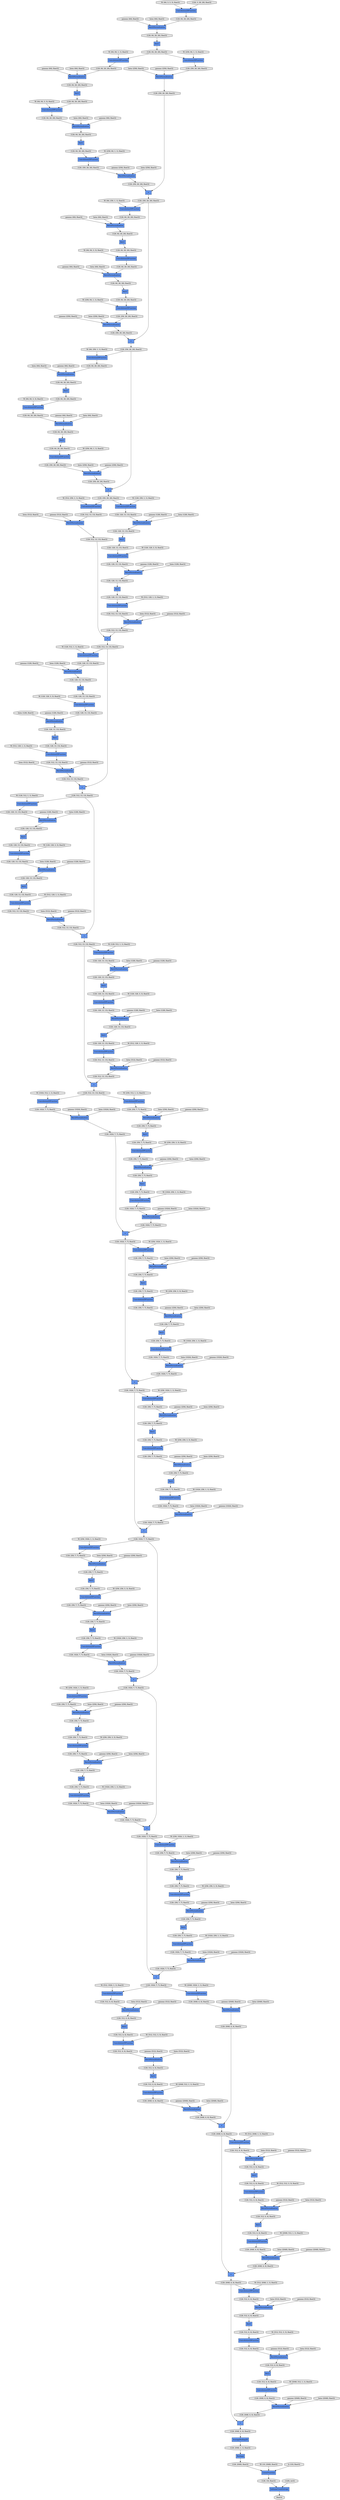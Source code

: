 digraph graphname{rankdir=TB;2992882516168 [label="beta: (512), float32",shape="octagon",fillcolor="#E0E0E0",style="filled"];2992938549512 [label="(128, 64, 26, 26), float32",shape="octagon",fillcolor="#E0E0E0",style="filled"];2992938549576 [label="Convolution2DFunction",shape="record",fillcolor="#6495ED",style="filled"];2992882516360 [label="gamma: (128), float32",shape="octagon",fillcolor="#E0E0E0",style="filled"];2992938680840 [label="(128, 128, 13, 13), float32",shape="octagon",fillcolor="#E0E0E0",style="filled"];2992938549768 [label="(128, 64, 26, 26), float32",shape="octagon",fillcolor="#E0E0E0",style="filled"];2992938680904 [label="_ + _",shape="record",fillcolor="#6495ED",style="filled"];2992938681096 [label="(128, 128, 13, 13), float32",shape="octagon",fillcolor="#E0E0E0",style="filled"];2992938550280 [label="(128, 256, 26, 26), float32",shape="octagon",fillcolor="#E0E0E0",style="filled"];2992938550344 [label="BatchNormalization",shape="record",fillcolor="#6495ED",style="filled"];2992938681480 [label="(128, 512, 13, 13), float32",shape="octagon",fillcolor="#E0E0E0",style="filled"];2992938681544 [label="BatchNormalization",shape="record",fillcolor="#6495ED",style="filled"];2992938681608 [label="AveragePooling2D",shape="record",fillcolor="#6495ED",style="filled"];2992882517256 [label="W: (512, 128, 1, 1), float32",shape="octagon",fillcolor="#E0E0E0",style="filled"];2992938550728 [label="Convolution2DFunction",shape="record",fillcolor="#6495ED",style="filled"];2992882714184 [label="beta: (512), float32",shape="octagon",fillcolor="#E0E0E0",style="filled"];2992882517576 [label="gamma: (512), float32",shape="octagon",fillcolor="#E0E0E0",style="filled"];2992938550856 [label="(128, 256, 26, 26), float32",shape="octagon",fillcolor="#E0E0E0",style="filled"];2992938682056 [label="(128, 512, 13, 13), float32",shape="octagon",fillcolor="#E0E0E0",style="filled"];2992882550472 [label="gamma: (64), float32",shape="octagon",fillcolor="#E0E0E0",style="filled"];2992938682248 [label="(128, 512, 13, 13), float32",shape="octagon",fillcolor="#E0E0E0",style="filled"];2992882550664 [label="W: (64, 256, 1, 1), float32",shape="octagon",fillcolor="#E0E0E0",style="filled"];2992938682376 [label="ReLU",shape="record",fillcolor="#6495ED",style="filled"];2992882714632 [label="W: (128, 512, 1, 1), float32",shape="octagon",fillcolor="#E0E0E0",style="filled"];2992938551304 [label="(128, 256, 26, 26), float32",shape="octagon",fillcolor="#E0E0E0",style="filled"];2992938551368 [label="BatchNormalization",shape="record",fillcolor="#6495ED",style="filled"];2992938682504 [label="(128, 256, 7, 7), float32",shape="octagon",fillcolor="#E0E0E0",style="filled"];2992882518152 [label="W: (128, 512, 1, 1), float32",shape="octagon",fillcolor="#E0E0E0",style="filled"];2992938551432 [label="_ + _",shape="record",fillcolor="#6495ED",style="filled"];2992938682568 [label="BatchNormalization",shape="record",fillcolor="#6495ED",style="filled"];2992882714952 [label="W: (128, 128, 3, 3), float32",shape="octagon",fillcolor="#E0E0E0",style="filled"];2992938682952 [label="Convolution2DFunction",shape="record",fillcolor="#6495ED",style="filled"];2992938551880 [label="(128, 256, 26, 26), float32",shape="octagon",fillcolor="#E0E0E0",style="filled"];2992938551944 [label="Convolution2DFunction",shape="record",fillcolor="#6495ED",style="filled"];2992938683080 [label="(128, 256, 7, 7), float32",shape="octagon",fillcolor="#E0E0E0",style="filled"];2992938552008 [label="ReLU",shape="record",fillcolor="#6495ED",style="filled"];2992938683144 [label="Convolution2DFunction",shape="record",fillcolor="#6495ED",style="filled"];2992882715400 [label="beta: (128), float32",shape="octagon",fillcolor="#E0E0E0",style="filled"];2992938683336 [label="(128, 256, 7, 7), float32",shape="octagon",fillcolor="#E0E0E0",style="filled"];2992882551752 [label="gamma: (64), float32",shape="octagon",fillcolor="#E0E0E0",style="filled"];2992882715720 [label="gamma: (128), float32",shape="octagon",fillcolor="#E0E0E0",style="filled"];2992882551880 [label="beta: (64), float32",shape="octagon",fillcolor="#E0E0E0",style="filled"];2992938552520 [label="BatchNormalization",shape="record",fillcolor="#6495ED",style="filled"];2992938552584 [label="(128, 256, 26, 26), float32",shape="octagon",fillcolor="#E0E0E0",style="filled"];2992882552136 [label="beta: (64), float32",shape="octagon",fillcolor="#E0E0E0",style="filled"];2992938552648 [label="(128, 64, 26, 26), float32",shape="octagon",fillcolor="#E0E0E0",style="filled"];2992938683784 [label="ReLU",shape="record",fillcolor="#6495ED",style="filled"];2992882552264 [label="W: (64, 64, 3, 3), float32",shape="octagon",fillcolor="#E0E0E0",style="filled"];2992938683912 [label="(128, 256, 7, 7), float32",shape="octagon",fillcolor="#E0E0E0",style="filled"];2992938683976 [label="BatchNormalization",shape="record",fillcolor="#6495ED",style="filled"];2992882519752 [label="beta: (128), float32",shape="octagon",fillcolor="#E0E0E0",style="filled"];2992938553032 [label="Convolution2DFunction",shape="record",fillcolor="#6495ED",style="filled"];2992938684168 [label="BatchNormalization",shape="record",fillcolor="#6495ED",style="filled"];2992938553160 [label="(128, 64, 26, 26), float32",shape="octagon",fillcolor="#E0E0E0",style="filled"];2992938553224 [label="Convolution2DFunction",shape="record",fillcolor="#6495ED",style="filled"];2992938619336 [label="(128, 128, 13, 13), float32",shape="octagon",fillcolor="#E0E0E0",style="filled"];2992938619400 [label="Convolution2DFunction",shape="record",fillcolor="#6495ED",style="filled"];2992882586184 [label="W: (10, 2048), float32",shape="octagon",fillcolor="#E0E0E0",style="filled"];2992882684488 [label="beta: (256), float32",shape="octagon",fillcolor="#E0E0E0",style="filled"];2992938619592 [label="(128, 128, 13, 13), float32",shape="octagon",fillcolor="#E0E0E0",style="filled"];2992882586824 [label="b: (10), float32",shape="octagon",fillcolor="#E0E0E0",style="filled"];2992882685128 [label="gamma: (256), float32",shape="octagon",fillcolor="#E0E0E0",style="filled"];2992938620104 [label="(128, 512, 13, 13), float32",shape="octagon",fillcolor="#E0E0E0",style="filled"];2992938620168 [label="BatchNormalization",shape="record",fillcolor="#6495ED",style="filled"];2992938620552 [label="Convolution2DFunction",shape="record",fillcolor="#6495ED",style="filled"];2992938620680 [label="(128, 512, 13, 13), float32",shape="octagon",fillcolor="#E0E0E0",style="filled"];2992882587528 [label="Convolution2DFunction",shape="record",fillcolor="#6495ED",style="filled"];2992938621000 [label="_ + _",shape="record",fillcolor="#6495ED",style="filled"];2992882686152 [label="W: (256, 256, 3, 3), float32",shape="octagon",fillcolor="#E0E0E0",style="filled"];2992938621128 [label="(128, 512, 13, 13), float32",shape="octagon",fillcolor="#E0E0E0",style="filled"];2992938621192 [label="BatchNormalization",shape="record",fillcolor="#6495ED",style="filled"];2992938621704 [label="(128, 512, 13, 13), float32",shape="octagon",fillcolor="#E0E0E0",style="filled"];2992938621896 [label="Convolution2DFunction",shape="record",fillcolor="#6495ED",style="filled"];2992938622088 [label="(128, 512, 13, 13), float32",shape="octagon",fillcolor="#E0E0E0",style="filled"];2992938622216 [label="ReLU",shape="record",fillcolor="#6495ED",style="filled"];2992882687368 [label="beta: (256), float32",shape="octagon",fillcolor="#E0E0E0",style="filled"];2992938622344 [label="(128, 128, 13, 13), float32",shape="octagon",fillcolor="#E0E0E0",style="filled"];2992882687432 [label="W: (1024, 256, 1, 1), float32",shape="octagon",fillcolor="#E0E0E0",style="filled"];2992938622408 [label="BatchNormalization",shape="record",fillcolor="#6495ED",style="filled"];2992938622792 [label="Convolution2DFunction",shape="record",fillcolor="#6495ED",style="filled"];2992938622920 [label="(128, 128, 13, 13), float32",shape="octagon",fillcolor="#E0E0E0",style="filled"];2992882622600 [label="gamma: (512), float32",shape="octagon",fillcolor="#E0E0E0",style="filled"];2992882622728 [label="gamma: (2048), float32",shape="octagon",fillcolor="#E0E0E0",style="filled"];2992938787208 [label="(128, 1024, 7, 7), float32",shape="octagon",fillcolor="#E0E0E0",style="filled"];2992882688456 [label="gamma: (256), float32",shape="octagon",fillcolor="#E0E0E0",style="filled"];2992882622984 [label="W: (512, 512, 3, 3), float32",shape="octagon",fillcolor="#E0E0E0",style="filled"];2992882688520 [label="W: (256, 256, 3, 3), float32",shape="octagon",fillcolor="#E0E0E0",style="filled"];2992882688776 [label="W: (256, 1024, 1, 1), float32",shape="octagon",fillcolor="#E0E0E0",style="filled"];2992935674632 [label="ReLU",shape="record",fillcolor="#6495ED",style="filled"];2992938787784 [label="(128, 1024, 7, 7), float32",shape="octagon",fillcolor="#E0E0E0",style="filled"];2992938787976 [label="(128, 1024, 7, 7), float32",shape="octagon",fillcolor="#E0E0E0",style="filled"];2992938788168 [label="ReLU",shape="record",fillcolor="#6495ED",style="filled"];2992938788296 [label="(128, 256, 7, 7), float32",shape="octagon",fillcolor="#E0E0E0",style="filled"];2992882689480 [label="gamma: (256), float32",shape="octagon",fillcolor="#E0E0E0",style="filled"];2992938788360 [label="BatchNormalization",shape="record",fillcolor="#6495ED",style="filled"];2992882624392 [label="beta: (512), float32",shape="octagon",fillcolor="#E0E0E0",style="filled"];2992938788744 [label="Convolution2DFunction",shape="record",fillcolor="#6495ED",style="filled"];2992938788872 [label="(128, 256, 7, 7), float32",shape="octagon",fillcolor="#E0E0E0",style="filled"];2992938788936 [label="Convolution2DFunction",shape="record",fillcolor="#6495ED",style="filled"];2992882624648 [label="W: (2048, 512, 1, 1), float32",shape="octagon",fillcolor="#E0E0E0",style="filled"];2992938789128 [label="(128, 256, 7, 7), float32",shape="octagon",fillcolor="#E0E0E0",style="filled"];2992882625032 [label="beta: (2048), float32",shape="octagon",fillcolor="#E0E0E0",style="filled"];2992938789448 [label="ReLU",shape="record",fillcolor="#6495ED",style="filled"];2992938789576 [label="(128, 256, 7, 7), float32",shape="octagon",fillcolor="#E0E0E0",style="filled"];2992938789640 [label="BatchNormalization",shape="record",fillcolor="#6495ED",style="filled"];2992882690824 [label="beta: (256), float32",shape="octagon",fillcolor="#E0E0E0",style="filled"];2992938790152 [label="(128, 256, 7, 7), float32",shape="octagon",fillcolor="#E0E0E0",style="filled"];2992938790216 [label="_ + _",shape="record",fillcolor="#6495ED",style="filled"];2992938790408 [label="(128, 256, 7, 7), float32",shape="octagon",fillcolor="#E0E0E0",style="filled"];2992938790792 [label="(128, 1024, 7, 7), float32",shape="octagon",fillcolor="#E0E0E0",style="filled"];2992938790856 [label="BatchNormalization",shape="record",fillcolor="#6495ED",style="filled"];2992938856584 [label="(128, 512, 4, 4), float32",shape="octagon",fillcolor="#E0E0E0",style="filled"];2992938594440 [label="ReLU",shape="record",fillcolor="#6495ED",style="filled"];2992938660104 [label="ReLU",shape="record",fillcolor="#6495ED",style="filled"];2992938594568 [label="(128, 64, 26, 26), float32",shape="octagon",fillcolor="#E0E0E0",style="filled"];2992882790728 [label="gamma: (64), float32",shape="octagon",fillcolor="#E0E0E0",style="filled"];2992938725768 [label="ReLU",shape="record",fillcolor="#6495ED",style="filled"];2992938660232 [label="(128, 128, 13, 13), float32",shape="octagon",fillcolor="#E0E0E0",style="filled"];2992938660296 [label="BatchNormalization",shape="record",fillcolor="#6495ED",style="filled"];2992882561480 [label="beta: (64), float32",shape="octagon",fillcolor="#E0E0E0",style="filled"];2992938856968 [label="(128, 2048, 4, 4), float32",shape="octagon",fillcolor="#E0E0E0",style="filled"];2992938725896 [label="(128, 256, 7, 7), float32",shape="octagon",fillcolor="#E0E0E0",style="filled"];2992882659912 [label="gamma: (256), float32",shape="octagon",fillcolor="#E0E0E0",style="filled"];2992938725960 [label="BatchNormalization",shape="record",fillcolor="#6495ED",style="filled"];2992882692744 [label="W: (1024, 256, 1, 1), float32",shape="octagon",fillcolor="#E0E0E0",style="filled"];2992882660040 [label="W: (256, 1024, 1, 1), float32",shape="octagon",fillcolor="#E0E0E0",style="filled"];2992882561736 [label="W: (64, 256, 1, 1), float32",shape="octagon",fillcolor="#E0E0E0",style="filled"];2992882660104 [label="beta: (1024), float32",shape="octagon",fillcolor="#E0E0E0",style="filled"];2992882791176 [label="gamma: (64), float32",shape="octagon",fillcolor="#E0E0E0",style="filled"];2992938595144 [label="(128, 64, 26, 26), float32",shape="octagon",fillcolor="#E0E0E0",style="filled"];2992938595208 [label="_ + _",shape="record",fillcolor="#6495ED",style="filled"];2992938660808 [label="(128, 128, 13, 13), float32",shape="octagon",fillcolor="#E0E0E0",style="filled"];2992882791368 [label="W: (64, 64, 3, 3), float32",shape="octagon",fillcolor="#E0E0E0",style="filled"];2992938660872 [label="_ + _",shape="record",fillcolor="#6495ED",style="filled"];2992938857544 [label="(128, 2048, 4, 4), float32",shape="octagon",fillcolor="#E0E0E0",style="filled"];2992882660424 [label="beta: (256), float32",shape="octagon",fillcolor="#E0E0E0",style="filled"];2992938726472 [label="(128, 256, 7, 7), float32",shape="octagon",fillcolor="#E0E0E0",style="filled"];2992938595400 [label="(128, 64, 26, 26), float32",shape="octagon",fillcolor="#E0E0E0",style="filled"];2992938726536 [label="_ + _",shape="record",fillcolor="#6495ED",style="filled"];2992882791496 [label="beta: (64), float32",shape="octagon",fillcolor="#E0E0E0",style="filled"];2992938661064 [label="(128, 128, 13, 13), float32",shape="octagon",fillcolor="#E0E0E0",style="filled"];2992938857736 [label="(128, 2048, 4, 4), float32",shape="octagon",fillcolor="#E0E0E0",style="filled"];2992938726728 [label="(128, 256, 7, 7), float32",shape="octagon",fillcolor="#E0E0E0",style="filled"];2992938857928 [label="ReLU",shape="record",fillcolor="#6495ED",style="filled"];2992938595784 [label="(128, 256, 26, 26), float32",shape="octagon",fillcolor="#E0E0E0",style="filled"];2992882660872 [label="W: (1024, 256, 1, 1), float32",shape="octagon",fillcolor="#E0E0E0",style="filled"];2992938595848 [label="BatchNormalization",shape="record",fillcolor="#6495ED",style="filled"];2992938858056 [label="(128, 512, 4, 4), float32",shape="octagon",fillcolor="#E0E0E0",style="filled"];2992938595912 [label="Convolution2DFunction",shape="record",fillcolor="#6495ED",style="filled"];2992938661448 [label="(128, 512, 13, 13), float32",shape="octagon",fillcolor="#E0E0E0",style="filled"];2992938858120 [label="BatchNormalization",shape="record",fillcolor="#6495ED",style="filled"];2992938661512 [label="BatchNormalization",shape="record",fillcolor="#6495ED",style="filled"];2992938727112 [label="(128, 1024, 7, 7), float32",shape="octagon",fillcolor="#E0E0E0",style="filled"];2992938727176 [label="BatchNormalization",shape="record",fillcolor="#6495ED",style="filled"];2992882693896 [label="W: (256, 256, 3, 3), float32",shape="octagon",fillcolor="#E0E0E0",style="filled"];2992938727240 [label="Convolution2DFunction",shape="record",fillcolor="#6495ED",style="filled"];2992938858504 [label="Convolution2DFunction",shape="record",fillcolor="#6495ED",style="filled"];2992938596360 [label="(128, 256, 26, 26), float32",shape="octagon",fillcolor="#E0E0E0",style="filled"];2992882792456 [label="W: (64, 64, 1, 1), float32",shape="octagon",fillcolor="#E0E0E0",style="filled"];2992882694216 [label="gamma: (1024), float32",shape="octagon",fillcolor="#E0E0E0",style="filled"];2992938858632 [label="(128, 512, 4, 4), float32",shape="octagon",fillcolor="#E0E0E0",style="filled"];2992938662024 [label="(128, 512, 13, 13), float32",shape="octagon",fillcolor="#E0E0E0",style="filled"];2992938858696 [label="Convolution2DFunction",shape="record",fillcolor="#6495ED",style="filled"];2992938596552 [label="(128, 256, 26, 26), float32",shape="octagon",fillcolor="#E0E0E0",style="filled"];2992938727688 [label="(128, 1024, 7, 7), float32",shape="octagon",fillcolor="#E0E0E0",style="filled"];2992938662216 [label="(128, 512, 13, 13), float32",shape="octagon",fillcolor="#E0E0E0",style="filled"];2992938596680 [label="ReLU",shape="record",fillcolor="#6495ED",style="filled"];2992882563400 [label="gamma: (256), float32",shape="octagon",fillcolor="#E0E0E0",style="filled"];2992938858888 [label="(128, 512, 4, 4), float32",shape="octagon",fillcolor="#E0E0E0",style="filled"];2992882694536 [label="gamma: (256), float32",shape="octagon",fillcolor="#E0E0E0",style="filled"];2992882563464 [label="gamma: (64), float32",shape="octagon",fillcolor="#E0E0E0",style="filled"];2992938727880 [label="(128, 1024, 7, 7), float32",shape="octagon",fillcolor="#E0E0E0",style="filled"];2992938596808 [label="(128, 128, 13, 13), float32",shape="octagon",fillcolor="#E0E0E0",style="filled"];2992882137608 [label="gamma: (1024), float32",shape="octagon",fillcolor="#E0E0E0",style="filled"];2992938662408 [label="ReLU",shape="record",fillcolor="#6495ED",style="filled"];2992938596872 [label="BatchNormalization",shape="record",fillcolor="#6495ED",style="filled"];2992938728072 [label="ReLU",shape="record",fillcolor="#6495ED",style="filled"];2992938662536 [label="(128, 128, 13, 13), float32",shape="octagon",fillcolor="#E0E0E0",style="filled"];2992938859208 [label="ReLU",shape="record",fillcolor="#6495ED",style="filled"];2992938662600 [label="BatchNormalization",shape="record",fillcolor="#6495ED",style="filled"];2992938728200 [label="(128, 256, 7, 7), float32",shape="octagon",fillcolor="#E0E0E0",style="filled"];2992938859336 [label="(128, 512, 4, 4), float32",shape="octagon",fillcolor="#E0E0E0",style="filled"];2992938728264 [label="BatchNormalization",shape="record",fillcolor="#6495ED",style="filled"];2992882793288 [label="beta: (64), float32",shape="octagon",fillcolor="#E0E0E0",style="filled"];2992938859400 [label="BatchNormalization",shape="record",fillcolor="#6495ED",style="filled"];2992882695048 [label="beta: (256), float32",shape="octagon",fillcolor="#E0E0E0",style="filled"];2992938597256 [label="Convolution2DFunction",shape="record",fillcolor="#6495ED",style="filled"];2992882563976 [label="W: (64, 64, 3, 3), float32",shape="octagon",fillcolor="#E0E0E0",style="filled"];2992938597384 [label="(128, 128, 13, 13), float32",shape="octagon",fillcolor="#E0E0E0",style="filled"];2992938859592 [label="BatchNormalization",shape="record",fillcolor="#6495ED",style="filled"];2992938662984 [label="Convolution2DFunction",shape="record",fillcolor="#6495ED",style="filled"];2992938597448 [label="Convolution2DFunction",shape="record",fillcolor="#6495ED",style="filled"];2992882564232 [label="W: (256, 64, 1, 1), float32",shape="octagon",fillcolor="#E0E0E0",style="filled"];2992938728648 [label="Convolution2DFunction",shape="record",fillcolor="#6495ED",style="filled"];2992938663112 [label="(128, 128, 13, 13), float32",shape="octagon",fillcolor="#E0E0E0",style="filled"];2992882695432 [label="beta: (256), float32",shape="octagon",fillcolor="#E0E0E0",style="filled"];2992938663176 [label="Convolution2DFunction",shape="record",fillcolor="#6495ED",style="filled"];2992938597640 [label="(128, 128, 13, 13), float32",shape="octagon",fillcolor="#E0E0E0",style="filled"];2992938728776 [label="(128, 256, 7, 7), float32",shape="octagon",fillcolor="#E0E0E0",style="filled"];2992938859912 [label="(128, 512, 4, 4), float32",shape="octagon",fillcolor="#E0E0E0",style="filled"];2992882662792 [label="gamma: (1024), float32",shape="octagon",fillcolor="#E0E0E0",style="filled"];2992938728840 [label="Convolution2DFunction",shape="record",fillcolor="#6495ED",style="filled"];2992882695560 [label="W: (1024, 512, 1, 1), float32",shape="octagon",fillcolor="#E0E0E0",style="filled"];2992938859976 [label="_ + _",shape="record",fillcolor="#6495ED",style="filled"];2992938663368 [label="(128, 128, 13, 13), float32",shape="octagon",fillcolor="#E0E0E0",style="filled"];2992938729032 [label="(128, 256, 7, 7), float32",shape="octagon",fillcolor="#E0E0E0",style="filled"];2992938860168 [label="(128, 512, 4, 4), float32",shape="octagon",fillcolor="#E0E0E0",style="filled"];2992938729160 [label="BatchNormalization",shape="record",fillcolor="#6495ED",style="filled"];2992938598088 [label="ReLU",shape="record",fillcolor="#6495ED",style="filled"];2992938663688 [label="ReLU",shape="record",fillcolor="#6495ED",style="filled"];2992882794248 [label="W: (64, 3, 3, 3), float32",shape="octagon",fillcolor="#E0E0E0",style="filled"];2992938598216 [label="(128, 128, 13, 13), float32",shape="octagon",fillcolor="#E0E0E0",style="filled"];2992938729352 [label="ReLU",shape="record",fillcolor="#6495ED",style="filled"];2992882696072 [label="beta: (1024), float32",shape="octagon",fillcolor="#E0E0E0",style="filled"];2992938663816 [label="(128, 128, 13, 13), float32",shape="octagon",fillcolor="#E0E0E0",style="filled"];2992938598280 [label="BatchNormalization",shape="record",fillcolor="#6495ED",style="filled"];2992938663880 [label="BatchNormalization",shape="record",fillcolor="#6495ED",style="filled"];2992882565064 [label="beta: (256), float32",shape="octagon",fillcolor="#E0E0E0",style="filled"];2992938926152 [label="float32",shape="octagon",fillcolor="#E0E0E0",style="filled"];2992882696328 [label="beta: (1024), float32",shape="octagon",fillcolor="#E0E0E0",style="filled"];2992882631240 [label="beta: (2048), float32",shape="octagon",fillcolor="#E0E0E0",style="filled"];2992882598856 [label="W: (256, 256, 3, 3), float32",shape="octagon",fillcolor="#E0E0E0",style="filled"];2992882533512 [label="gamma: (2048), float32",shape="octagon",fillcolor="#E0E0E0",style="filled"];2992882599112 [label="beta: (1024), float32",shape="octagon",fillcolor="#E0E0E0",style="filled"];2992882533832 [label="beta: (512), float32",shape="octagon",fillcolor="#E0E0E0",style="filled"];2992882632200 [label="beta: (512), float32",shape="octagon",fillcolor="#E0E0E0",style="filled"];2992882534344 [label="gamma: (512), float32",shape="octagon",fillcolor="#E0E0E0",style="filled"];2992882534408 [label="beta: (512), float32",shape="octagon",fillcolor="#E0E0E0",style="filled"];2992882698376 [label="W: (256, 256, 3, 3), float32",shape="octagon",fillcolor="#E0E0E0",style="filled"];2992882698696 [label="beta: (256), float32",shape="octagon",fillcolor="#E0E0E0",style="filled"];2992882633736 [label="gamma: (512), float32",shape="octagon",fillcolor="#E0E0E0",style="filled"];2992882535432 [label="W: (2048, 512, 1, 1), float32",shape="octagon",fillcolor="#E0E0E0",style="filled"];2992882601096 [label="W: (256, 1024, 1, 1), float32",shape="octagon",fillcolor="#E0E0E0",style="filled"];2992882633928 [label="W: (512, 2048, 1, 1), float32",shape="octagon",fillcolor="#E0E0E0",style="filled"];2992882699592 [label="W: (256, 1024, 1, 1), float32",shape="octagon",fillcolor="#E0E0E0",style="filled"];2992882536008 [label="W: (512, 512, 3, 3), float32",shape="octagon",fillcolor="#E0E0E0",style="filled"];2992882601608 [label="beta: (256), float32",shape="octagon",fillcolor="#E0E0E0",style="filled"];2992882634504 [label="gamma: (2048), float32",shape="octagon",fillcolor="#E0E0E0",style="filled"];2992882700040 [label="gamma: (256), float32",shape="octagon",fillcolor="#E0E0E0",style="filled"];2992882601928 [label="gamma: (256), float32",shape="octagon",fillcolor="#E0E0E0",style="filled"];2992938635336 [label="Convolution2DFunction",shape="record",fillcolor="#6495ED",style="filled"];2992882274440 [label="beta: (1024), float32",shape="octagon",fillcolor="#E0E0E0",style="filled"];2992882700424 [label="gamma: (128), float32",shape="octagon",fillcolor="#E0E0E0",style="filled"];2992938832136 [label="(128, 2048, 4, 4), float32",shape="octagon",fillcolor="#E0E0E0",style="filled"];2992882733320 [label="gamma: (256), float32",shape="octagon",fillcolor="#E0E0E0",style="filled"];2992938635528 [label="(128, 128, 13, 13), float32",shape="octagon",fillcolor="#E0E0E0",style="filled"];2992938832456 [label="_ + _",shape="record",fillcolor="#6495ED",style="filled"];2992882635400 [label="W: (512, 512, 3, 3), float32",shape="octagon",fillcolor="#E0E0E0",style="filled"];2992938832584 [label="(128, 2048, 4, 4), float32",shape="octagon",fillcolor="#E0E0E0",style="filled"];2992882537160 [label="beta: (512), float32",shape="octagon",fillcolor="#E0E0E0",style="filled"];2992938635976 [label="ReLU",shape="record",fillcolor="#6495ED",style="filled"];2992882635528 [label="gamma: (512), float32",shape="octagon",fillcolor="#E0E0E0",style="filled"];2992882701064 [label="W: (128, 128, 3, 3), float32",shape="octagon",fillcolor="#E0E0E0",style="filled"];2992938636104 [label="(128, 128, 13, 13), float32",shape="octagon",fillcolor="#E0E0E0",style="filled"];2992938636168 [label="BatchNormalization",shape="record",fillcolor="#6495ED",style="filled"];2992882865160 [label="gamma: (512), float32",shape="octagon",fillcolor="#E0E0E0",style="filled"];2992882537672 [label="gamma: (256), float32",shape="octagon",fillcolor="#E0E0E0",style="filled"];2992938833160 [label="(128, 2048, 4, 4), float32",shape="octagon",fillcolor="#E0E0E0",style="filled"];2992882537736 [label="gamma: (128), float32",shape="octagon",fillcolor="#E0E0E0",style="filled"];2992938636680 [label="(128, 128, 13, 13), float32",shape="octagon",fillcolor="#E0E0E0",style="filled"];2992938833352 [label="Convolution2DFunction",shape="record",fillcolor="#6495ED",style="filled"];2992938636744 [label="_ + _",shape="record",fillcolor="#6495ED",style="filled"];2992882701768 [label="gamma: (128), float32",shape="octagon",fillcolor="#E0E0E0",style="filled"];2992882865672 [label="gamma: (256), float32",shape="octagon",fillcolor="#E0E0E0",style="filled"];2992882669128 [label="beta: (256), float32",shape="octagon",fillcolor="#E0E0E0",style="filled"];2992882701896 [label="beta: (128), float32",shape="octagon",fillcolor="#E0E0E0",style="filled"];2992938833544 [label="(128, 2048, 4, 4), float32",shape="octagon",fillcolor="#E0E0E0",style="filled"];2992938636936 [label="(128, 128, 13, 13), float32",shape="octagon",fillcolor="#E0E0E0",style="filled"];2992938833672 [label="ReLU",shape="record",fillcolor="#6495ED",style="filled"];2992882276104 [label="gamma: (1024), float32",shape="octagon",fillcolor="#E0E0E0",style="filled"];2992882734920 [label="gamma: (1024), float32",shape="octagon",fillcolor="#E0E0E0",style="filled"];2992938833800 [label="(128, 512, 4, 4), float32",shape="octagon",fillcolor="#E0E0E0",style="filled"];2992938833864 [label="BatchNormalization",shape="record",fillcolor="#6495ED",style="filled"];2992882866184 [label="beta: (1024), float32",shape="octagon",fillcolor="#E0E0E0",style="filled"];2992882669576 [label="gamma: (256), float32",shape="octagon",fillcolor="#E0E0E0",style="filled"];2992938637320 [label="(128, 512, 13, 13), float32",shape="octagon",fillcolor="#E0E0E0",style="filled"];2992882636872 [label="W: (2048, 512, 1, 1), float32",shape="octagon",fillcolor="#E0E0E0",style="filled"];2992938637384 [label="BatchNormalization",shape="record",fillcolor="#6495ED",style="filled"];2992938637448 [label="Convolution2DFunction",shape="record",fillcolor="#6495ED",style="filled"];2992938834248 [label="Convolution2DFunction",shape="record",fillcolor="#6495ED",style="filled"];2992882735496 [label="W: (256, 256, 3, 3), float32",shape="octagon",fillcolor="#E0E0E0",style="filled"];2992882669960 [label="beta: (1024), float32",shape="octagon",fillcolor="#E0E0E0",style="filled"];2992938834376 [label="(128, 512, 4, 4), float32",shape="octagon",fillcolor="#E0E0E0",style="filled"];2992938834440 [label="Convolution2DFunction",shape="record",fillcolor="#6495ED",style="filled"];2992882866696 [label="gamma: (1024), float32",shape="octagon",fillcolor="#E0E0E0",style="filled"];2992882539016 [label="beta: (128), float32",shape="octagon",fillcolor="#E0E0E0",style="filled"];2992938637896 [label="(128, 512, 13, 13), float32",shape="octagon",fillcolor="#E0E0E0",style="filled"];2992882277000 [label="W: (1024, 256, 1, 1), float32",shape="octagon",fillcolor="#E0E0E0",style="filled"];2992882702984 [label="beta: (512), float32",shape="octagon",fillcolor="#E0E0E0",style="filled"];2992938834632 [label="(128, 512, 4, 4), float32",shape="octagon",fillcolor="#E0E0E0",style="filled"];2992882866952 [label="beta: (256), float32",shape="octagon",fillcolor="#E0E0E0",style="filled"];2992938638088 [label="(128, 512, 13, 13), float32",shape="octagon",fillcolor="#E0E0E0",style="filled"];2992882867016 [label="W: (512, 1024, 1, 1), float32",shape="octagon",fillcolor="#E0E0E0",style="filled"];2992882539336 [label="W: (256, 512, 1, 1), float32",shape="octagon",fillcolor="#E0E0E0",style="filled"];2992882703176 [label="W: (128, 512, 1, 1), float32",shape="octagon",fillcolor="#E0E0E0",style="filled"];2992882637768 [label="beta: (512), float32",shape="octagon",fillcolor="#E0E0E0",style="filled"];2992882736072 [label="beta: (256), float32",shape="octagon",fillcolor="#E0E0E0",style="filled"];2992938638280 [label="ReLU",shape="record",fillcolor="#6495ED",style="filled"];2992882670600 [label="W: (256, 1024, 1, 1), float32",shape="octagon",fillcolor="#E0E0E0",style="filled"];2992882637896 [label="beta: (512), float32",shape="octagon",fillcolor="#E0E0E0",style="filled"];2992938638408 [label="(128, 128, 13, 13), float32",shape="octagon",fillcolor="#E0E0E0",style="filled"];2992938835080 [label="ReLU",shape="record",fillcolor="#6495ED",style="filled"];2992938638472 [label="BatchNormalization",shape="record",fillcolor="#6495ED",style="filled"];2992938835208 [label="(128, 512, 4, 4), float32",shape="octagon",fillcolor="#E0E0E0",style="filled"];2992938835272 [label="BatchNormalization",shape="record",fillcolor="#6495ED",style="filled"];2992882638152 [label="gamma: (512), float32",shape="octagon",fillcolor="#E0E0E0",style="filled"];2992882867656 [label="W: (1024, 256, 1, 1), float32",shape="octagon",fillcolor="#E0E0E0",style="filled"];2992938835464 [label="BatchNormalization",shape="record",fillcolor="#6495ED",style="filled"];2992882671112 [label="gamma: (1024), float32",shape="octagon",fillcolor="#E0E0E0",style="filled"];2992882540040 [label="gamma: (512), float32",shape="octagon",fillcolor="#E0E0E0",style="filled"];2992938638856 [label="Convolution2DFunction",shape="record",fillcolor="#6495ED",style="filled"];2992938638984 [label="(128, 128, 13, 13), float32",shape="octagon",fillcolor="#E0E0E0",style="filled"];2992938639048 [label="Convolution2DFunction",shape="record",fillcolor="#6495ED",style="filled"];2992938835784 [label="(128, 512, 4, 4), float32",shape="octagon",fillcolor="#E0E0E0",style="filled"];2992882540360 [label="W: (512, 128, 1, 1), float32",shape="octagon",fillcolor="#E0E0E0",style="filled"];2992938835848 [label="_ + _",shape="record",fillcolor="#6495ED",style="filled"];2992938639240 [label="(128, 128, 13, 13), float32",shape="octagon",fillcolor="#E0E0E0",style="filled"];2992882737096 [label="W: (1024, 256, 1, 1), float32",shape="octagon",fillcolor="#E0E0E0",style="filled"];2992938737736 [label="(128, 256, 7, 7), float32",shape="octagon",fillcolor="#E0E0E0",style="filled"];2992938705032 [label="(128, 256, 7, 7), float32",shape="octagon",fillcolor="#E0E0E0",style="filled"];2992938573960 [label="(128, 64, 26, 26), float32",shape="octagon",fillcolor="#E0E0E0",style="filled"];2992938770632 [label="(128, 256, 7, 7), float32",shape="octagon",fillcolor="#E0E0E0",style="filled"];2992938705096 [label="Convolution2DFunction",shape="record",fillcolor="#6495ED",style="filled"];2992937459912 [label="(128, 3, 28, 28), float32",shape="octagon",fillcolor="#E0E0E0",style="filled"];2992938770696 [label="_ + _",shape="record",fillcolor="#6495ED",style="filled"];2992937459976 [label="Convolution2DFunction",shape="record",fillcolor="#6495ED",style="filled"];2992938705288 [label="(128, 256, 7, 7), float32",shape="octagon",fillcolor="#E0E0E0",style="filled"];2992937460104 [label="(128, 64, 26, 26), float32",shape="octagon",fillcolor="#E0E0E0",style="filled"];2992882606536 [label="gamma: (2048), float32",shape="octagon",fillcolor="#E0E0E0",style="filled"];2992938770888 [label="(128, 256, 7, 7), float32",shape="octagon",fillcolor="#E0E0E0",style="filled"];2992938803720 [label="(128, 1024, 7, 7), float32",shape="octagon",fillcolor="#E0E0E0",style="filled"];2992938574408 [label="ReLU",shape="record",fillcolor="#6495ED",style="filled"];2992938738312 [label="(128, 256, 7, 7), float32",shape="octagon",fillcolor="#E0E0E0",style="filled"];2992938803912 [label="(128, 1024, 7, 7), float32",shape="octagon",fillcolor="#E0E0E0",style="filled"];2992938738376 [label="_ + _",shape="record",fillcolor="#6495ED",style="filled"];2992938574536 [label="(128, 64, 26, 26), float32",shape="octagon",fillcolor="#E0E0E0",style="filled"];2992938574600 [label="BatchNormalization",shape="record",fillcolor="#6495ED",style="filled"];2992938804040 [label="ReLU",shape="record",fillcolor="#6495ED",style="filled"];2992938771272 [label="(128, 1024, 7, 7), float32",shape="octagon",fillcolor="#E0E0E0",style="filled"];2992938771336 [label="BatchNormalization",shape="record",fillcolor="#6495ED",style="filled"];2992938738568 [label="(128, 256, 7, 7), float32",shape="octagon",fillcolor="#E0E0E0",style="filled"];2992938705800 [label="(128, 1024, 7, 7), float32",shape="octagon",fillcolor="#E0E0E0",style="filled"];2992938804168 [label="(128, 512, 4, 4), float32",shape="octagon",fillcolor="#E0E0E0",style="filled"];2992938771400 [label="Convolution2DFunction",shape="record",fillcolor="#6495ED",style="filled"];2992938804232 [label="BatchNormalization",shape="record",fillcolor="#6495ED",style="filled"];2992882607240 [label="beta: (2048), float32",shape="octagon",fillcolor="#E0E0E0",style="filled"];2992938738952 [label="(128, 1024, 7, 7), float32",shape="octagon",fillcolor="#E0E0E0",style="filled"];2992938575112 [label="(128, 64, 26, 26), float32",shape="octagon",fillcolor="#E0E0E0",style="filled"];2992938739016 [label="BatchNormalization",shape="record",fillcolor="#6495ED",style="filled"];2992938706248 [label="Convolution2DFunction",shape="record",fillcolor="#6495ED",style="filled"];2992938575176 [label="_ + _",shape="record",fillcolor="#6495ED",style="filled"];2992938804616 [label="Convolution2DFunction",shape="record",fillcolor="#6495ED",style="filled"];2992938739080 [label="Convolution2DFunction",shape="record",fillcolor="#6495ED",style="filled"];2992938771848 [label="(128, 1024, 7, 7), float32",shape="octagon",fillcolor="#E0E0E0",style="filled"];2992938706376 [label="(128, 1024, 7, 7), float32",shape="octagon",fillcolor="#E0E0E0",style="filled"];2992937461192 [label="Convolution2DFunction",shape="record",fillcolor="#6495ED",style="filled"];2992938804744 [label="(128, 512, 4, 4), float32",shape="octagon",fillcolor="#E0E0E0",style="filled"];2992938575368 [label="(128, 64, 26, 26), float32",shape="octagon",fillcolor="#E0E0E0",style="filled"];2992938804808 [label="Convolution2DFunction",shape="record",fillcolor="#6495ED",style="filled"];2992938772040 [label="(128, 1024, 7, 7), float32",shape="octagon",fillcolor="#E0E0E0",style="filled"];2992868779592 [label="gamma: (256), float32",shape="octagon",fillcolor="#E0E0E0",style="filled"];2992937330248 [label="Convolution2DFunction",shape="record",fillcolor="#6495ED",style="filled"];2992937461320 [label="(128, 64, 26, 26), float32",shape="octagon",fillcolor="#E0E0E0",style="filled"];2992938805000 [label="(128, 512, 4, 4), float32",shape="octagon",fillcolor="#E0E0E0",style="filled"];2992938772232 [label="ReLU",shape="record",fillcolor="#6495ED",style="filled"];2992938706696 [label="_ + _",shape="record",fillcolor="#6495ED",style="filled"];2992882607944 [label="W: (512, 2048, 1, 1), float32",shape="octagon",fillcolor="#E0E0E0",style="filled"];2992938739528 [label="(128, 1024, 7, 7), float32",shape="octagon",fillcolor="#E0E0E0",style="filled"];2992938772360 [label="(128, 256, 7, 7), float32",shape="octagon",fillcolor="#E0E0E0",style="filled"];2992938706824 [label="(128, 1024, 7, 7), float32",shape="octagon",fillcolor="#E0E0E0",style="filled"];2992938575752 [label="(128, 256, 26, 26), float32",shape="octagon",fillcolor="#E0E0E0",style="filled"];2992937461640 [label="(128, 64, 26, 26), float32",shape="octagon",fillcolor="#E0E0E0",style="filled"];2992938772424 [label="BatchNormalization",shape="record",fillcolor="#6495ED",style="filled"];2992938706888 [label="BatchNormalization",shape="record",fillcolor="#6495ED",style="filled"];2992938575816 [label="BatchNormalization",shape="record",fillcolor="#6495ED",style="filled"];2992938739720 [label="(128, 1024, 7, 7), float32",shape="octagon",fillcolor="#E0E0E0",style="filled"];2992938805448 [label="ReLU",shape="record",fillcolor="#6495ED",style="filled"];2992938739912 [label="ReLU",shape="record",fillcolor="#6495ED",style="filled"];2992937461960 [label="ReLU",shape="record",fillcolor="#6495ED",style="filled"];2992938805576 [label="(128, 512, 4, 4), float32",shape="octagon",fillcolor="#E0E0E0",style="filled"];2992938772808 [label="Convolution2DFunction",shape="record",fillcolor="#6495ED",style="filled"];2992938740040 [label="(128, 256, 7, 7), float32",shape="octagon",fillcolor="#E0E0E0",style="filled"];2992937462088 [label="(128, 64, 26, 26), float32",shape="octagon",fillcolor="#E0E0E0",style="filled"];2992938805640 [label="BatchNormalization",shape="record",fillcolor="#6495ED",style="filled"];2992938740104 [label="BatchNormalization",shape="record",fillcolor="#6495ED",style="filled"];2992937462152 [label="BatchNormalization",shape="record",fillcolor="#6495ED",style="filled"];2992938772936 [label="(128, 256, 7, 7), float32",shape="octagon",fillcolor="#E0E0E0",style="filled"];2992938707400 [label="(128, 1024, 7, 7), float32",shape="octagon",fillcolor="#E0E0E0",style="filled"];2992938576328 [label="(128, 256, 26, 26), float32",shape="octagon",fillcolor="#E0E0E0",style="filled"];2992938773000 [label="Convolution2DFunction",shape="record",fillcolor="#6495ED",style="filled"];2992882608776 [label="beta: (2048), float32",shape="octagon",fillcolor="#E0E0E0",style="filled"];2992938707592 [label="Convolution2DFunction",shape="record",fillcolor="#6495ED",style="filled"];2992938576520 [label="(128, 256, 26, 26), float32",shape="octagon",fillcolor="#E0E0E0",style="filled"];2992938773192 [label="(128, 256, 7, 7), float32",shape="octagon",fillcolor="#E0E0E0",style="filled"];2992938740488 [label="Convolution2DFunction",shape="record",fillcolor="#6495ED",style="filled"];2992938707784 [label="(128, 1024, 7, 7), float32",shape="octagon",fillcolor="#E0E0E0",style="filled"];2992868780872 [label="beta: (256), float32",shape="octagon",fillcolor="#E0E0E0",style="filled"];2992938576712 [label="ReLU",shape="record",fillcolor="#6495ED",style="filled"];2992937462600 [label="(128, 64, 26, 26), float32",shape="octagon",fillcolor="#E0E0E0",style="filled"];2992938806152 [label="(128, 512, 4, 4), float32",shape="octagon",fillcolor="#E0E0E0",style="filled"];2992938740616 [label="(128, 256, 7, 7), float32",shape="octagon",fillcolor="#E0E0E0",style="filled"];2992937462664 [label="Convolution2DFunction",shape="record",fillcolor="#6495ED",style="filled"];2992938806216 [label="Convolution2DFunction",shape="record",fillcolor="#6495ED",style="filled"];2992938740680 [label="Convolution2DFunction",shape="record",fillcolor="#6495ED",style="filled"];2992938707912 [label="ReLU",shape="record",fillcolor="#6495ED",style="filled"];2992938576840 [label="(128, 64, 26, 26), float32",shape="octagon",fillcolor="#E0E0E0",style="filled"];2992938773512 [label="ReLU",shape="record",fillcolor="#6495ED",style="filled"];2992938576904 [label="BatchNormalization",shape="record",fillcolor="#6495ED",style="filled"];2992938708040 [label="(128, 256, 7, 7), float32",shape="octagon",fillcolor="#E0E0E0",style="filled"];2992937462856 [label="(128, 64, 26, 26), float32",shape="octagon",fillcolor="#E0E0E0",style="filled"];2992938806408 [label="(128, 512, 4, 4), float32",shape="octagon",fillcolor="#E0E0E0",style="filled"];2992938773640 [label="(128, 256, 7, 7), float32",shape="octagon",fillcolor="#E0E0E0",style="filled"];2992938740872 [label="(128, 256, 7, 7), float32",shape="octagon",fillcolor="#E0E0E0",style="filled"];2992938708104 [label="BatchNormalization",shape="record",fillcolor="#6495ED",style="filled"];2992938773704 [label="BatchNormalization",shape="record",fillcolor="#6495ED",style="filled"];2992938773896 [label="BatchNormalization",shape="record",fillcolor="#6495ED",style="filled"];2992938577288 [label="Convolution2DFunction",shape="record",fillcolor="#6495ED",style="filled"];2992882609608 [label="W: (2048, 1024, 1, 1), float32",shape="octagon",fillcolor="#E0E0E0",style="filled"];2992938741192 [label="ReLU",shape="record",fillcolor="#6495ED",style="filled"];2992938708488 [label="Convolution2DFunction",shape="record",fillcolor="#6495ED",style="filled"];2992938577416 [label="(128, 64, 26, 26), float32",shape="octagon",fillcolor="#E0E0E0",style="filled"];2992937463304 [label="ReLU",shape="record",fillcolor="#6495ED",style="filled"];2992938741320 [label="(128, 256, 7, 7), float32",shape="octagon",fillcolor="#E0E0E0",style="filled"];2992938577480 [label="Convolution2DFunction",shape="record",fillcolor="#6495ED",style="filled"];2992938806920 [label="(128, 2048, 4, 4), float32",shape="octagon",fillcolor="#E0E0E0",style="filled"];2992938741384 [label="BatchNormalization",shape="record",fillcolor="#6495ED",style="filled"];2992938708616 [label="(128, 256, 7, 7), float32",shape="octagon",fillcolor="#E0E0E0",style="filled"];2992937463432 [label="(128, 64, 26, 26), float32",shape="octagon",fillcolor="#E0E0E0",style="filled"];2992938806984 [label="BatchNormalization",shape="record",fillcolor="#6495ED",style="filled"];2992938774216 [label="(128, 256, 7, 7), float32",shape="octagon",fillcolor="#E0E0E0",style="filled"];2992938708680 [label="Convolution2DFunction",shape="record",fillcolor="#6495ED",style="filled"];2992937463496 [label="BatchNormalization",shape="record",fillcolor="#6495ED",style="filled"];2992938807048 [label="BatchNormalization",shape="record",fillcolor="#6495ED",style="filled"];2992938774280 [label="_ + _",shape="record",fillcolor="#6495ED",style="filled"];2992938577672 [label="(128, 64, 26, 26), float32",shape="octagon",fillcolor="#E0E0E0",style="filled"];2992938807176 [label="Convolution2DFunction",shape="record",fillcolor="#6495ED",style="filled"];2992938708872 [label="(128, 256, 7, 7), float32",shape="octagon",fillcolor="#E0E0E0",style="filled"];2992938577800 [label="BatchNormalization",shape="record",fillcolor="#6495ED",style="filled"];2992938774472 [label="(128, 256, 7, 7), float32",shape="octagon",fillcolor="#E0E0E0",style="filled"];2992938872904 [label="(128, 2048, 4, 4), float32",shape="octagon",fillcolor="#E0E0E0",style="filled"];2992882774088 [label="W: (128, 256, 1, 1), float32",shape="octagon",fillcolor="#E0E0E0",style="filled"];2992938873032 [label="Reshape",shape="record",fillcolor="#6495ED",style="filled"];2992882905352 [label="W: (128, 128, 3, 3), float32",shape="octagon",fillcolor="#E0E0E0",style="filled"];2992882774472 [label="beta: (256), float32",shape="octagon",fillcolor="#E0E0E0",style="filled"];2992938873480 [label="(128, 2048, 4, 4), float32",shape="octagon",fillcolor="#E0E0E0",style="filled"];2992882774792 [label="W: (256, 64, 1, 1), float32",shape="octagon",fillcolor="#E0E0E0",style="filled"];2992882545416 [label="beta: (256), float32",shape="octagon",fillcolor="#E0E0E0",style="filled"];2992938873672 [label="(128, 2048, 4, 4), float32",shape="octagon",fillcolor="#E0E0E0",style="filled"];2992938873864 [label="(128, 2048, 1, 1), float32",shape="octagon",fillcolor="#E0E0E0",style="filled"];2992882250824 [label="beta: (128), float32",shape="octagon",fillcolor="#E0E0E0",style="filled"];2992882775112 [label="gamma: (128), float32",shape="octagon",fillcolor="#E0E0E0",style="filled"];2992938874120 [label="SoftmaxCrossEntropy",shape="record",fillcolor="#6495ED",style="filled"];2992938874184 [label="(128, 2048), float32",shape="octagon",fillcolor="#E0E0E0",style="filled"];2992882775368 [label="gamma: (64), float32",shape="octagon",fillcolor="#E0E0E0",style="filled"];2992882545992 [label="beta: (64), float32",shape="octagon",fillcolor="#E0E0E0",style="filled"];2992938874440 [label="LinearFunction",shape="record",fillcolor="#6495ED",style="filled"];2992882907016 [label="W: (512, 128, 1, 1), float32",shape="octagon",fillcolor="#E0E0E0",style="filled"];2992882251848 [label="beta: (128), float32",shape="octagon",fillcolor="#E0E0E0",style="filled"];2992882776136 [label="gamma: (256), float32",shape="octagon",fillcolor="#E0E0E0",style="filled"];2992882546824 [label="gamma: (256), float32",shape="octagon",fillcolor="#E0E0E0",style="filled"];2992882251976 [label="W: (128, 128, 3, 3), float32",shape="octagon",fillcolor="#E0E0E0",style="filled"];2992882546888 [label="W: (256, 64, 1, 1), float32",shape="octagon",fillcolor="#E0E0E0",style="filled"];2992882776328 [label="beta: (64), float32",shape="octagon",fillcolor="#E0E0E0",style="filled"];2992938875208 [label="(128, 10), float32",shape="octagon",fillcolor="#E0E0E0",style="filled"];2992938875272 [label="(128), int32",shape="octagon",fillcolor="#E0E0E0",style="filled"];2992882252232 [label="gamma: (512), float32",shape="octagon",fillcolor="#E0E0E0",style="filled"];2992882547208 [label="gamma: (64), float32",shape="octagon",fillcolor="#E0E0E0",style="filled"];2992882907720 [label="gamma: (128), float32",shape="octagon",fillcolor="#E0E0E0",style="filled"];2992882907784 [label="beta: (128), float32",shape="octagon",fillcolor="#E0E0E0",style="filled"];2992937433736 [label="Convolution2DFunction",shape="record",fillcolor="#6495ED",style="filled"];2992882547400 [label="beta: (256), float32",shape="octagon",fillcolor="#E0E0E0",style="filled"];2992882907976 [label="beta: (128), float32",shape="octagon",fillcolor="#E0E0E0",style="filled"];2992937433992 [label="BatchNormalization",shape="record",fillcolor="#6495ED",style="filled"];2992882908168 [label="beta: (512), float32",shape="octagon",fillcolor="#E0E0E0",style="filled"];2992882908232 [label="W: (512, 256, 1, 1), float32",shape="octagon",fillcolor="#E0E0E0",style="filled"];2992882547848 [label="gamma: (256), float32",shape="octagon",fillcolor="#E0E0E0",style="filled"];2992882908488 [label="gamma: (512), float32",shape="octagon",fillcolor="#E0E0E0",style="filled"];2992882548168 [label="W: (256, 64, 1, 1), float32",shape="octagon",fillcolor="#E0E0E0",style="filled"];2992882908808 [label="gamma: (512), float32",shape="octagon",fillcolor="#E0E0E0",style="filled"];2992882253640 [label="gamma: (128), float32",shape="octagon",fillcolor="#E0E0E0",style="filled"];2992882253768 [label="W: (512, 128, 1, 1), float32",shape="octagon",fillcolor="#E0E0E0",style="filled"];2992938738376 -> 2992938739720;2992938663816 -> 2992938663880;2992882551752 -> 2992938574600;2992938551944 -> 2992938576840;2992882685128 -> 2992938741384;2992938727688 -> 2992938726536;2992938803912 -> 2992938595912;2992938771336 -> 2992938771848;2992937460104 -> 2992937433992;2992938805000 -> 2992938804616;2992938834248 -> 2992938835208;2992882866184 -> 2992938790856;2992882865160 -> 2992938804232;2992938773192 -> 2992938772808;2992938552520 -> 2992938553160;2992938833864 -> 2992938834376;2992938772424 -> 2992938772936;2992938706888 -> 2992938707400;2992938575816 -> 2992938576328;2992937461640 -> 2992937330248;2992938682248 -> 2992938705096;2992938638280 -> 2992938639240;2992882622984 -> 2992938858504;2992938549512 -> 2992937463304;2992938790216 -> 2992938803912;2992882517576 -> 2992938637384;2992938596360 -> 2992938595208;2992938622088 -> 2992938620552;2992882908168 -> 2992938620168;2992938790408 -> 2992938788936;2992938662216 -> 2992938637448;2992938804616 -> 2992938805576;2992938787976 -> 2992938790216;2992937461960 -> 2992937462856;2992882561480 -> 2992938576904;2992938859208 -> 2992938860168;2992938804040 -> 2992938805000;2992938726728 -> 2992938708680;2992938787784 -> 2992938774280;2992938660232 -> 2992938660296;2992882774792 -> 2992938577480;2992938660296 -> 2992938660808;2992882624392 -> 2992938859400;2992938858632 -> 2992938857928;2992938834376 -> 2992938833672;2992938636104 -> 2992938636168;2992938550856 -> 2992938551432;2992938872904 -> 2992938859592;2992937461192 -> 2992937463432;2992882737096 -> 2992938773000;2992938725896 -> 2992938725960;2992882696328 -> 2992938706888;2992938575176 -> 2992938576520;2992882714952 -> 2992938662984;2992882552264 -> 2992938553032;2992882250824 -> 2992938660296;2992938804744 -> 2992938804040;2992938774216 -> 2992938773512;2992882775368 -> 2992938577800;2992882700040 -> 2992938708104;2992938637384 -> 2992938637896;2992938807176 -> 2992938833800;2992938662984 -> 2992938663816;2992938620104 -> 2992938620168;2992938574536 -> 2992938574600;2992938660104 -> 2992938661064;2992938859592 -> 2992938873480;2992938706376 -> 2992938706696;2992938739016 -> 2992938739528;2992938737736 -> 2992938729160;2992882686152 -> 2992938740488;2992938680904 -> 2992938682248;2992938551304 -> 2992938551368;2992938597640 -> 2992938597256;2992882776328 -> 2992938577800;2992937461640 -> 2992938549576;2992882516360 -> 2992938638472;2992938663112 -> 2992938662408;2992938573960 -> 2992938553032;2992938770888 -> 2992938740680;2992938622792 -> 2992938636104;2992938598088 -> 2992938619592;2992882547400 -> 2992938550344;2992938772040 -> 2992938739080;2992938596808 -> 2992938596872;2992882637896 -> 2992938835272;2992938873672 -> 2992938681608;2992938833672 -> 2992938834632;2992882662792 -> 2992938739016;2992938705032 -> 2992938683784;2992938621896 -> 2992938638408;2992938858504 -> 2992938859336;2992938575112 -> 2992938574408;2992938707784 -> 2992938706248;2992938728776 -> 2992938728072;2992882689480 -> 2992938729160;2992882734920 -> 2992938773896;2992938835848 -> 2992938857736;2992882601608 -> 2992938788360;2992938774280 -> 2992938787976;2992938550344 -> 2992938550856;2992938622088 -> 2992938636744;2992882774472 -> 2992938595848;2992882274440 -> 2992938727176;2992938857928 -> 2992938858888;2992882631240 -> 2992938835464;2992882546888 -> 2992938549576;2992882277000 -> 2992938708680;2992938598280 -> 2992938619336;2992882534408 -> 2992938805640;2992882688776 -> 2992938707592;2992882696072 -> 2992938684168;2992938739080 -> 2992938772360;2992938638088 -> 2992938660872;2992882867656 -> 2992938788936;2992882253640 -> 2992938660296;2992938835464 -> 2992938857544;2992882684488 -> 2992938740104;2992882607240 -> 2992938807048;2992882552136 -> 2992938574600;2992882687368 -> 2992938741384;2992938621192 -> 2992938621704;2992938662536 -> 2992938662600;2992938681480 -> 2992938681544;2992938662600 -> 2992938663112;2992882601096 -> 2992938771400;2992882701064 -> 2992938622792;2992882609608 -> 2992938806216;2992938725960 -> 2992938726472;2992937433992 -> 2992937461320;2992882540360 -> 2992938663176;2992938574408 -> 2992938575368;2992938576520 -> 2992938595208;2992938875272 -> 2992938874120;2992938577288 -> 2992938594568;2992882715720 -> 2992938662600;2992882907720 -> 2992938598280;2992868780872 -> 2992938725960;2992938788168 -> 2992938789128;2992882908232 -> 2992938619400;2992938856968 -> 2992938835464;2992937462600 -> 2992937461960;2992938740488 -> 2992938741320;2992938705288 -> 2992938683144;2992882635400 -> 2992938834248;2992882635528 -> 2992938835272;2992938662216 -> 2992938680904;2992938789640 -> 2992938790152;2992938727176 -> 2992938727688;2992882624648 -> 2992938858696;2992938705800 -> 2992938684168;2992882516168 -> 2992938637384;2992938706696 -> 2992938707784;2992938682376 -> 2992938683336;2992938708040 -> 2992938708104;2992938638408 -> 2992938638472;2992938596552 -> 2992938619400;2992938552584 -> 2992938550728;2992882634504 -> 2992938835464;2992938637448 -> 2992938662536;2992938859912 -> 2992938859208;2992938857544 -> 2992938835848;2992938858888 -> 2992938858504;2992938637896 -> 2992938636744;2992938552648 -> 2992938552520;2992938620680 -> 2992938621000;2992882587528 -> 2992938596808;2992938738568 -> 2992938728840;2992938595144 -> 2992938594440;2992938875208 -> 2992938874120;2992882669576 -> 2992938772424;2992882776136 -> 2992938595848;2992938858056 -> 2992938858120;2992938661448 -> 2992938661512;2992938682248 -> 2992937459976;2992882536008 -> 2992938804616;2992938708872 -> 2992938708488;2992882714632 -> 2992938637448;2992938639240 -> 2992938638856;2992882563464 -> 2992938576904;2992938739528 -> 2992938738376;2992938773896 -> 2992938787784;2992938660808 -> 2992938660104;2992882793288 -> 2992937433992;2992938663176 -> 2992938681480;2992882687432 -> 2992938740680;2992938705096 -> 2992938706824;2992938739720 -> 2992938770696;2992938635528 -> 2992938622792;2992882866696 -> 2992938790856;2992938725768 -> 2992938726728;2992938682952 -> 2992938683912;2992938832136 -> 2992938832456;2992938681544 -> 2992938682056;2992882565064 -> 2992938575816;2992882550472 -> 2992938552520;2992938549576 -> 2992938551304;2992882669960 -> 2992938771336;2992882688456 -> 2992938728264;2992938637320 -> 2992938637384;2992938803912 -> 2992938806216;2992882692744 -> 2992938683144;2992938620552 -> 2992938622344;2992882660872 -> 2992938728840;2992938662024 -> 2992938660872;2992938553032 -> 2992938574536;2992882791368 -> 2992937461192;2992882547208 -> 2992937463496;2992937461320 -> 2992935674632;2992938772808 -> 2992938773640;2992938708616 -> 2992938707912;2992938638984 -> 2992938638280;2992938595784 -> 2992938595848;2992938874184 -> 2992938874440;2992882660040 -> 2992938727240;2992938833160 -> 2992938832456;2992938622920 -> 2992938622216;2992882794248 -> 2992937433736;2992938727880 -> 2992938707592;2992938663880 -> 2992938680840;2992938770632 -> 2992938741192;2992882636872 -> 2992938834440;2992882669128 -> 2992938772424;2992882622728 -> 2992938859592;2992882790728 -> 2992937433992;2992938638856 -> 2992938660232;2992938857736 -> 2992938859976;2992938597448 -> 2992938620104;2992882535432 -> 2992938804808;2992882632200 -> 2992938858120;2992882715400 -> 2992938662600;2992938739720 -> 2992938727240;2992882907976 -> 2992938598280;2992882586184 -> 2992938874440;2992882694536 -> 2992938683976;2992938728648 -> 2992938737736;2992882695560 -> 2992938705096;2992938874440 -> 2992938875208;2992938707592 -> 2992938728200;2992882700424 -> 2992938636168;2992882714184 -> 2992938661512;2992938729352 -> 2992938738568;2992938576840 -> 2992938576904;2992938773640 -> 2992938773704;2992938621704 -> 2992938621000;2992938728264 -> 2992938728776;2992938549768 -> 2992937462664;2992882660424 -> 2992938729160;2992938774472 -> 2992938773000;2992938738952 -> 2992938739016;2992938873480 -> 2992938859976;2992938790792 -> 2992938790856;2992938787208 -> 2992938773896;2992882551880 -> 2992938552520;2992938806408 -> 2992938804808;2992882539336 -> 2992937459976;2992938741192 -> 2992938770888;2992938684168 -> 2992938706376;2992938859400 -> 2992938859912;2992882518152 -> 2992938621896;2992882633928 -> 2992938833352;2992938596680 -> 2992938597640;2992938594440 -> 2992938595400;2992938834632 -> 2992938834248;2992938683336 -> 2992938682952;2992938622216 -> 2992938635528;2992882564232 -> 2992938553224;2992938597384 -> 2992938596680;2992938771400 -> 2992938788296;2992938619592 -> 2992938597448;2992938832584 -> 2992938807048;2992938726536 -> 2992938727880;2992882702984 -> 2992938621192;2992882598856 -> 2992938788744;2992938707912 -> 2992938708872;2992938574600 -> 2992938575112;2992938806920 -> 2992938806984;2992938805576 -> 2992938805640;2992938740040 -> 2992938740104;2992937463432 -> 2992937463496;2992882698376 -> 2992938708488;2992937462088 -> 2992937462152;2992938788744 -> 2992938789576;2992938787976 -> 2992938771400;2992937463496 -> 2992938549512;2992882905352 -> 2992938597256;2992938662408 -> 2992938663368;2992882561736 -> 2992938551944;2992938683080 -> 2992938682376;2992938596552 -> 2992882587528;2992938621128 -> 2992938621192;2992882733320 -> 2992938773704;2992882608776 -> 2992938806984;2992882670600 -> 2992938739080;2992882690824 -> 2992938728264;2992938789128 -> 2992938788744;2992882534344 -> 2992938805640;2992882546824 -> 2992938550344;2992882547848 -> 2992938551368;2992938595912 -> 2992938804168;2992882276104 -> 2992938727176;2992882545992 -> 2992937463496;2992938860168 -> 2992938858696;2992882251976 -> 2992938638856;2992938622344 -> 2992938622408;2992938621000 -> 2992938622088;2992882537672 -> 2992938682568;2992938622408 -> 2992938622920;2992938638088 -> 2992938621896;2992938550728 -> 2992938552648;2992938636936 -> 2992938635336;2992938738312 -> 2992938729352;2992938681096 -> 2992938663176;2992938707400 -> 2992938706696;2992882607944 -> 2992938807176;2992938803720 -> 2992938790216;2992938772936 -> 2992938772232;2992938771272 -> 2992938771336;2992938727240 -> 2992938740040;2992938835208 -> 2992938835272;2992882533832 -> 2992938804232;2992938683912 -> 2992938683976;2992938551432 -> 2992938552584;2992938773512 -> 2992938774472;2992938833800 -> 2992938833864;2992938832456 -> 2992938833544;2992882533512 -> 2992938806984;2992938551368 -> 2992938551880;2992938708104 -> 2992938708616;2992938596872 -> 2992938597384;2992938551880 -> 2992938551432;2992938856584 -> 2992938834440;2992938773704 -> 2992938774216;2992882688520 -> 2992938728648;2992882907016 -> 2992938597448;2992882563976 -> 2992938577288;2992882633736 -> 2992938858120;2992938706248 -> 2992938708040;2992938577672 -> 2992938577288;2992937462152 -> 2992937462600;2992882622600 -> 2992938859400;2992938804808 -> 2992938806920;2992882693896 -> 2992938682952;2992882698696 -> 2992938708104;2992938597256 -> 2992938598216;2992938577800 -> 2992938595144;2992882701896 -> 2992938622408;2992938682504 -> 2992938682568;2992938598216 -> 2992938598280;2992938639048 -> 2992938661448;2992938806984 -> 2992938832136;2992938552584 -> 2992938575176;2992882736072 -> 2992938773704;2992882908488 -> 2992938620168;2992938708680 -> 2992938727112;2992882638152 -> 2992938833864;2992882908808 -> 2992938621192;2992938807048 -> 2992938833160;2992938595848 -> 2992938596360;2992938576904 -> 2992938577416;2992868779592 -> 2992938725960;2992938728200 -> 2992938728264;2992938550280 -> 2992938550344;2992938728072 -> 2992938729032;2992938858120 -> 2992938858632;2992938661512 -> 2992938662024;2992938804168 -> 2992938804232;2992882660104 -> 2992938739016;2992938806216 -> 2992938832584;2992882735496 -> 2992938772808;2992882540040 -> 2992938681544;2992882537736 -> 2992938663880;2992938707784 -> 2992938726536;2992882867016 -> 2992938595912;2992938834440 -> 2992938856968;2992938663688 -> 2992938681096;2992938874120 -> 2992938926152;2992882517256 -> 2992938635336;2992938577416 -> 2992938576712;2992938595400 -> 2992938577480;2992882586824 -> 2992938874440;2992882865672 -> 2992938789640;2992938683784 -> 2992938705288;2992938576328 -> 2992938575176;2992938806152 -> 2992938805448;2992938740616 -> 2992938739912;2992938553224 -> 2992938575752;2992882695432 -> 2992938682568;2992882539016 -> 2992938663880;2992882671112 -> 2992938771336;2992882252232 -> 2992938661512;2992938636168 -> 2992938636680;2992938805448 -> 2992938806408;2992938739912 -> 2992938740872;2992882775112 -> 2992938596872;2992882866952 -> 2992938789640;2992937463304 -> 2992938549768;2992938788872 -> 2992938788168;2992938681608 -> 2992938873864;2992882774088 -> 2992882587528;2992938790152 -> 2992938789448;2992938770696 -> 2992938772040;2992882545416 -> 2992938551368;2992938858696 -> 2992938872904;2992938790856 -> 2992938803720;2992882907784 -> 2992938596872;2992938772040 -> 2992938774280;2992882695048 -> 2992938683976;2992882625032 -> 2992938859592;2992938727112 -> 2992938727176;2992938635336 -> 2992938637320;2992938833544 -> 2992938807176;2992938682568 -> 2992938683080;2992938661064 -> 2992938639048;2992938682056 -> 2992938680904;2992938619336 -> 2992938598088;2992938594568 -> 2992938577800;2992938729160 -> 2992938738312;2992938635976 -> 2992938636936;2992938576712 -> 2992938577672;2992882251848 -> 2992938638472;2992938833352 -> 2992938858056;2992938859336 -> 2992938859400;2992938636744 -> 2992938638088;2992938728840 -> 2992938738952;2992882537160 -> 2992938681544;2992938575368 -> 2992938553224;2992882519752 -> 2992938636168;2992938619400 -> 2992938621128;2992937462664 -> 2992938550280;2992938772360 -> 2992938772424;2992938706824 -> 2992938706888;2992938575752 -> 2992938575816;2992882699592 -> 2992938706248;2992938857736 -> 2992938833352;2992938680840 -> 2992938663688;2992938638472 -> 2992938638984;2992938789576 -> 2992938789640;2992938740872 -> 2992938740488;2992935674632 -> 2992937461640;2992938789448 -> 2992938790408;2992938552008 -> 2992938573960;2992938835272 -> 2992938835784;2992938835784 -> 2992938835080;2992882791176 -> 2992937462152;2992938708488 -> 2992938725896;2992938741384 -> 2992938770632;2992938773000 -> 2992938787208;2992938788936 -> 2992938790792;2992938788296 -> 2992938788360;2992882703176 -> 2992938620552;2992938772232 -> 2992938773192;2992938577480 -> 2992938595784;2992882550664 -> 2992938550728;2992882637768 -> 2992938833864;2992882694216 -> 2992938684168;2992938859976 -> 2992938873672;2992938576520 -> 2992938551944;2992938726472 -> 2992938725768;2992938727880 -> 2992938738376;2992882548168 -> 2992937462664;2992938663368 -> 2992938662984;2992938873864 -> 2992938873032;2992938740680 -> 2992938771272;2992938636680 -> 2992938635976;2992938595208 -> 2992938596552;2992882137608 -> 2992938706888;2992937459912 -> 2992937433736;2992938833544 -> 2992938835848;2992938804232 -> 2992938804744;2992938788360 -> 2992938788872;2992938771848 -> 2992938770696;2992882599112 -> 2992938773896;2992938835080 -> 2992938856584;2992938805640 -> 2992938806152;2992938740104 -> 2992938740616;2992938729032 -> 2992938728648;2992882601928 -> 2992938788360;2992937330248 -> 2992937462088;2992937462856 -> 2992937461192;2992937433736 -> 2992937460104;2992938741320 -> 2992938741384;2992938660872 -> 2992938662216;2992882563400 -> 2992938575816;2992882659912 -> 2992938740104;2992882792456 -> 2992937330248;2992938683144 -> 2992938705800;2992882253768 -> 2992938639048;2992938873032 -> 2992938874184;2992938620168 -> 2992938620680;2992938553160 -> 2992938552008;2992882606536 -> 2992938807048;2992938683976 -> 2992938705032;2992937459976 -> 2992938682504;2992882701768 -> 2992938622408;2992882791496 -> 2992937462152;}